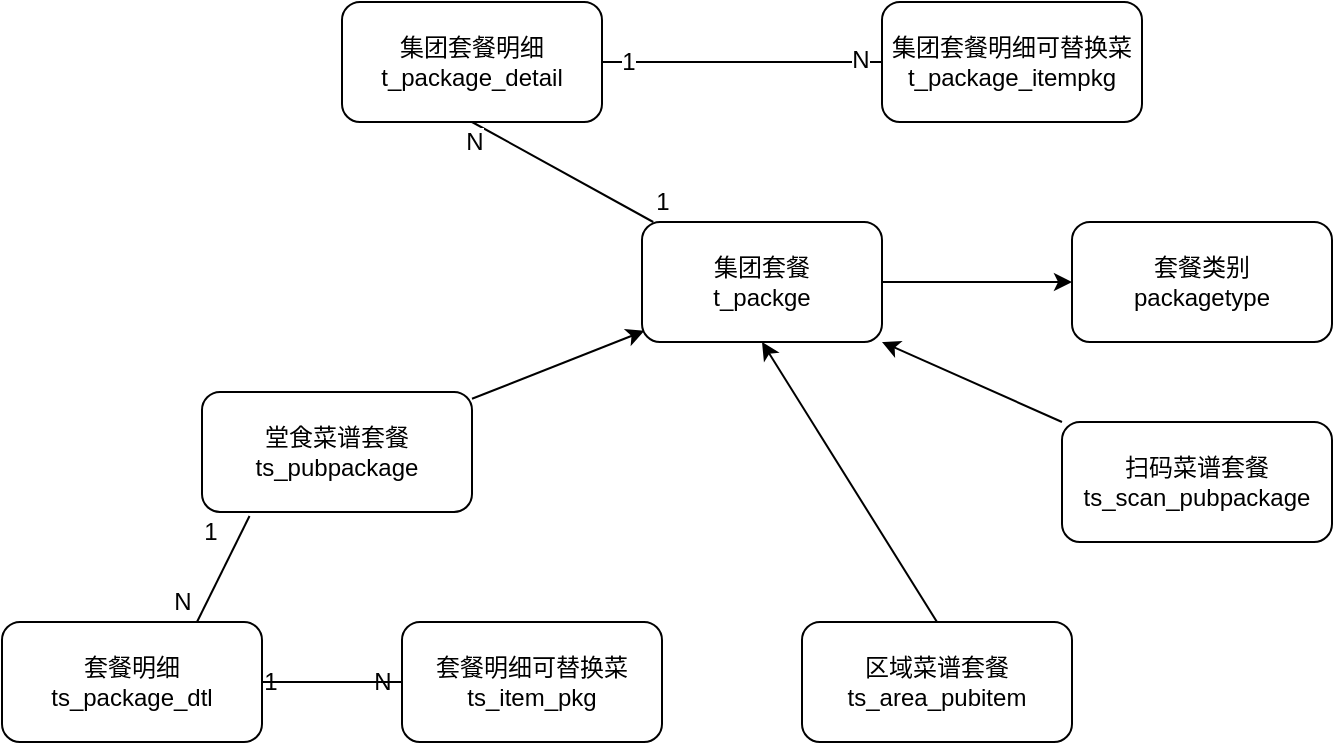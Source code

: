<mxfile version="13.0.1" type="github">
  <diagram id="kiwEgxho3_xadNbk6e_G" name="Page-1">
    <mxGraphModel dx="892" dy="498" grid="1" gridSize="10" guides="1" tooltips="1" connect="1" arrows="1" fold="1" page="1" pageScale="1" pageWidth="827" pageHeight="1169" math="0" shadow="0">
      <root>
        <mxCell id="0" />
        <mxCell id="1" parent="0" />
        <mxCell id="P0CdFghxetfQh-vtBJzi-1" value="堂食菜谱套餐&lt;br&gt;ts_pubpackage" style="rounded=1;whiteSpace=wrap;html=1;" parent="1" vertex="1">
          <mxGeometry x="150" y="215" width="135" height="60" as="geometry" />
        </mxCell>
        <mxCell id="P0CdFghxetfQh-vtBJzi-2" value="1" style="text;html=1;align=center;verticalAlign=middle;resizable=0;points=[];autosize=1;" parent="1" vertex="1">
          <mxGeometry x="174" y="350" width="20" height="20" as="geometry" />
        </mxCell>
        <mxCell id="P0CdFghxetfQh-vtBJzi-3" value="套餐明细&lt;br&gt;ts_package_dtl" style="rounded=1;whiteSpace=wrap;html=1;" parent="1" vertex="1">
          <mxGeometry x="50" y="330" width="130" height="60" as="geometry" />
        </mxCell>
        <mxCell id="P0CdFghxetfQh-vtBJzi-4" value="" style="endArrow=none;html=1;entryX=0.176;entryY=1.033;entryDx=0;entryDy=0;exitX=0.75;exitY=0;exitDx=0;exitDy=0;entryPerimeter=0;" parent="1" source="P0CdFghxetfQh-vtBJzi-3" target="P0CdFghxetfQh-vtBJzi-1" edge="1">
          <mxGeometry width="50" height="50" relative="1" as="geometry">
            <mxPoint x="170" y="380" as="sourcePoint" />
            <mxPoint x="220" y="330" as="targetPoint" />
          </mxGeometry>
        </mxCell>
        <mxCell id="P0CdFghxetfQh-vtBJzi-5" value="1" style="text;html=1;align=center;verticalAlign=middle;resizable=0;points=[];autosize=1;" parent="1" vertex="1">
          <mxGeometry x="144" y="275" width="20" height="20" as="geometry" />
        </mxCell>
        <mxCell id="P0CdFghxetfQh-vtBJzi-6" value="套餐明细可替换菜&lt;br&gt;ts_item_pkg" style="rounded=1;whiteSpace=wrap;html=1;" parent="1" vertex="1">
          <mxGeometry x="250" y="330" width="130" height="60" as="geometry" />
        </mxCell>
        <mxCell id="P0CdFghxetfQh-vtBJzi-7" value="" style="endArrow=none;html=1;entryX=0;entryY=0.5;entryDx=0;entryDy=0;exitX=1;exitY=0.5;exitDx=0;exitDy=0;" parent="1" source="P0CdFghxetfQh-vtBJzi-3" target="P0CdFghxetfQh-vtBJzi-6" edge="1">
          <mxGeometry width="50" height="50" relative="1" as="geometry">
            <mxPoint x="420" y="360" as="sourcePoint" />
            <mxPoint x="470" y="310" as="targetPoint" />
          </mxGeometry>
        </mxCell>
        <mxCell id="P0CdFghxetfQh-vtBJzi-8" value="N" style="text;html=1;align=center;verticalAlign=middle;resizable=0;points=[];autosize=1;" parent="1" vertex="1">
          <mxGeometry x="130" y="310" width="20" height="20" as="geometry" />
        </mxCell>
        <mxCell id="P0CdFghxetfQh-vtBJzi-9" value="N" style="text;html=1;align=center;verticalAlign=middle;resizable=0;points=[];autosize=1;" parent="1" vertex="1">
          <mxGeometry x="230" y="350" width="20" height="20" as="geometry" />
        </mxCell>
        <mxCell id="P0CdFghxetfQh-vtBJzi-10" value="扫码菜谱套餐&lt;br&gt;ts_scan_pubpackage" style="rounded=1;whiteSpace=wrap;html=1;" parent="1" vertex="1">
          <mxGeometry x="580" y="230" width="135" height="60" as="geometry" />
        </mxCell>
        <mxCell id="P0CdFghxetfQh-vtBJzi-11" value="区域菜谱套餐&lt;br&gt;ts_area_pubitem" style="rounded=1;whiteSpace=wrap;html=1;" parent="1" vertex="1">
          <mxGeometry x="450" y="330" width="135" height="60" as="geometry" />
        </mxCell>
        <mxCell id="P0CdFghxetfQh-vtBJzi-12" value="集团套餐&lt;br&gt;t_packge" style="rounded=1;whiteSpace=wrap;html=1;" parent="1" vertex="1">
          <mxGeometry x="370" y="130" width="120" height="60" as="geometry" />
        </mxCell>
        <mxCell id="P0CdFghxetfQh-vtBJzi-13" value="集团套餐明细&lt;br&gt;t_package_detail" style="rounded=1;whiteSpace=wrap;html=1;" parent="1" vertex="1">
          <mxGeometry x="220" y="20" width="130" height="60" as="geometry" />
        </mxCell>
        <mxCell id="P0CdFghxetfQh-vtBJzi-14" value="集团套餐明细可替换菜&lt;br&gt;t_package_itempkg" style="rounded=1;whiteSpace=wrap;html=1;" parent="1" vertex="1">
          <mxGeometry x="490" y="20" width="130" height="60" as="geometry" />
        </mxCell>
        <mxCell id="P0CdFghxetfQh-vtBJzi-15" value="" style="endArrow=none;html=1;entryX=0.5;entryY=1;entryDx=0;entryDy=0;" parent="1" source="P0CdFghxetfQh-vtBJzi-12" target="P0CdFghxetfQh-vtBJzi-13" edge="1">
          <mxGeometry width="50" height="50" relative="1" as="geometry">
            <mxPoint x="390" y="210" as="sourcePoint" />
            <mxPoint x="440" y="160" as="targetPoint" />
          </mxGeometry>
        </mxCell>
        <mxCell id="P0CdFghxetfQh-vtBJzi-17" value="N" style="text;html=1;align=center;verticalAlign=middle;resizable=0;points=[];labelBackgroundColor=#ffffff;" parent="P0CdFghxetfQh-vtBJzi-15" vertex="1" connectable="0">
          <mxGeometry x="0.849" y="-2" relative="1" as="geometry">
            <mxPoint x="-7.54" y="8.13" as="offset" />
          </mxGeometry>
        </mxCell>
        <mxCell id="P0CdFghxetfQh-vtBJzi-16" value="1" style="text;html=1;align=center;verticalAlign=middle;resizable=0;points=[];autosize=1;" parent="1" vertex="1">
          <mxGeometry x="370" y="110" width="20" height="20" as="geometry" />
        </mxCell>
        <mxCell id="P0CdFghxetfQh-vtBJzi-18" value="" style="endArrow=none;html=1;entryX=0;entryY=0.5;entryDx=0;entryDy=0;exitX=1;exitY=0.5;exitDx=0;exitDy=0;" parent="1" source="P0CdFghxetfQh-vtBJzi-13" target="P0CdFghxetfQh-vtBJzi-14" edge="1">
          <mxGeometry width="50" height="50" relative="1" as="geometry">
            <mxPoint x="390" y="210" as="sourcePoint" />
            <mxPoint x="440" y="160" as="targetPoint" />
          </mxGeometry>
        </mxCell>
        <mxCell id="P0CdFghxetfQh-vtBJzi-19" value="1" style="text;html=1;align=center;verticalAlign=middle;resizable=0;points=[];labelBackgroundColor=#ffffff;" parent="P0CdFghxetfQh-vtBJzi-18" vertex="1" connectable="0">
          <mxGeometry x="-0.823" relative="1" as="geometry">
            <mxPoint as="offset" />
          </mxGeometry>
        </mxCell>
        <mxCell id="P0CdFghxetfQh-vtBJzi-20" value="N" style="text;html=1;align=center;verticalAlign=middle;resizable=0;points=[];labelBackgroundColor=#ffffff;" parent="P0CdFghxetfQh-vtBJzi-18" vertex="1" connectable="0">
          <mxGeometry x="0.834" y="1" relative="1" as="geometry">
            <mxPoint as="offset" />
          </mxGeometry>
        </mxCell>
        <mxCell id="P0CdFghxetfQh-vtBJzi-21" value="" style="endArrow=classic;html=1;entryX=0.01;entryY=0.907;entryDx=0;entryDy=0;entryPerimeter=0;" parent="1" source="P0CdFghxetfQh-vtBJzi-1" target="P0CdFghxetfQh-vtBJzi-12" edge="1">
          <mxGeometry width="50" height="50" relative="1" as="geometry">
            <mxPoint x="390" y="210" as="sourcePoint" />
            <mxPoint x="380" y="180" as="targetPoint" />
          </mxGeometry>
        </mxCell>
        <mxCell id="P0CdFghxetfQh-vtBJzi-22" value="" style="endArrow=classic;html=1;exitX=0.5;exitY=0;exitDx=0;exitDy=0;entryX=0.5;entryY=1;entryDx=0;entryDy=0;" parent="1" source="P0CdFghxetfQh-vtBJzi-11" target="P0CdFghxetfQh-vtBJzi-12" edge="1">
          <mxGeometry width="50" height="50" relative="1" as="geometry">
            <mxPoint x="390" y="210" as="sourcePoint" />
            <mxPoint x="440" y="160" as="targetPoint" />
          </mxGeometry>
        </mxCell>
        <mxCell id="P0CdFghxetfQh-vtBJzi-23" value="" style="endArrow=classic;html=1;entryX=1;entryY=1;entryDx=0;entryDy=0;exitX=0;exitY=0;exitDx=0;exitDy=0;" parent="1" source="P0CdFghxetfQh-vtBJzi-10" target="P0CdFghxetfQh-vtBJzi-12" edge="1">
          <mxGeometry width="50" height="50" relative="1" as="geometry">
            <mxPoint x="390" y="210" as="sourcePoint" />
            <mxPoint x="440" y="160" as="targetPoint" />
          </mxGeometry>
        </mxCell>
        <mxCell id="Dmz_Q9nTbsPO2vhV6aik-1" value="套餐类别&lt;br&gt;packagetype" style="rounded=1;whiteSpace=wrap;html=1;" vertex="1" parent="1">
          <mxGeometry x="585" y="130" width="130" height="60" as="geometry" />
        </mxCell>
        <mxCell id="Dmz_Q9nTbsPO2vhV6aik-2" value="" style="endArrow=classic;html=1;exitX=1;exitY=0.5;exitDx=0;exitDy=0;entryX=0;entryY=0.5;entryDx=0;entryDy=0;" edge="1" parent="1" source="P0CdFghxetfQh-vtBJzi-12" target="Dmz_Q9nTbsPO2vhV6aik-1">
          <mxGeometry width="50" height="50" relative="1" as="geometry">
            <mxPoint x="590" y="240" as="sourcePoint" />
            <mxPoint x="579" y="160" as="targetPoint" />
          </mxGeometry>
        </mxCell>
      </root>
    </mxGraphModel>
  </diagram>
</mxfile>
